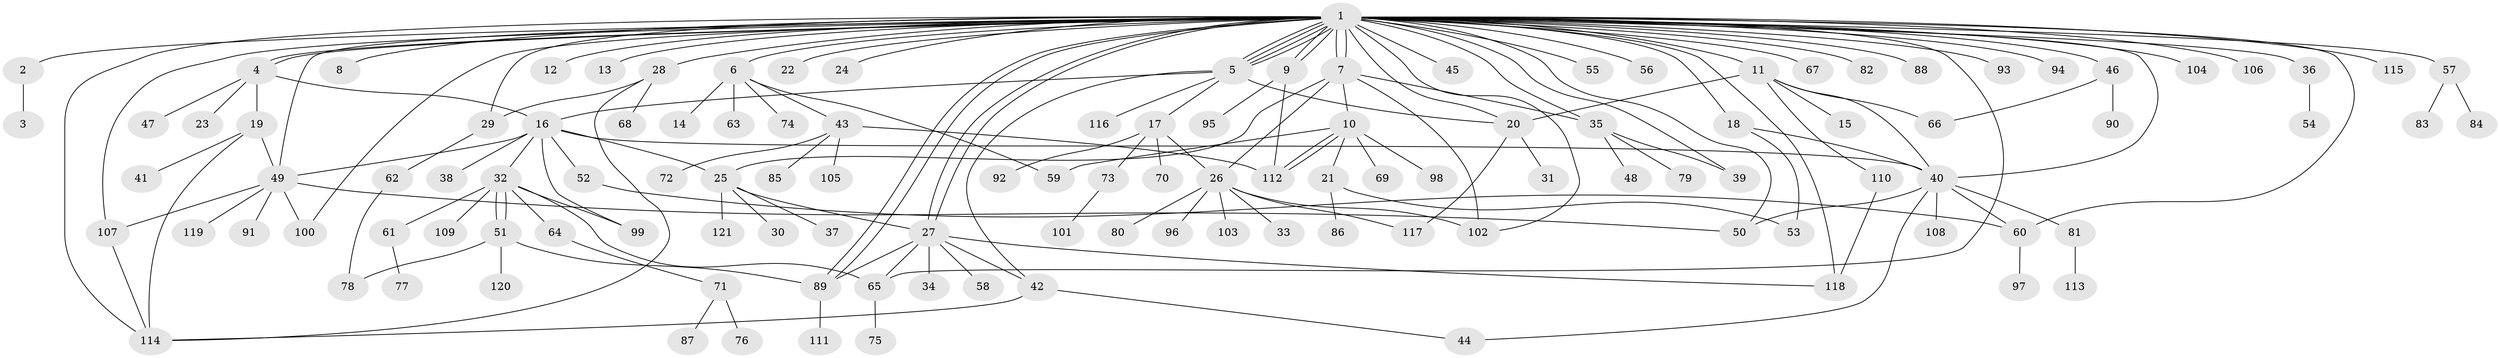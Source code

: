 // Generated by graph-tools (version 1.1) at 2025/35/03/09/25 02:35:48]
// undirected, 121 vertices, 172 edges
graph export_dot {
graph [start="1"]
  node [color=gray90,style=filled];
  1;
  2;
  3;
  4;
  5;
  6;
  7;
  8;
  9;
  10;
  11;
  12;
  13;
  14;
  15;
  16;
  17;
  18;
  19;
  20;
  21;
  22;
  23;
  24;
  25;
  26;
  27;
  28;
  29;
  30;
  31;
  32;
  33;
  34;
  35;
  36;
  37;
  38;
  39;
  40;
  41;
  42;
  43;
  44;
  45;
  46;
  47;
  48;
  49;
  50;
  51;
  52;
  53;
  54;
  55;
  56;
  57;
  58;
  59;
  60;
  61;
  62;
  63;
  64;
  65;
  66;
  67;
  68;
  69;
  70;
  71;
  72;
  73;
  74;
  75;
  76;
  77;
  78;
  79;
  80;
  81;
  82;
  83;
  84;
  85;
  86;
  87;
  88;
  89;
  90;
  91;
  92;
  93;
  94;
  95;
  96;
  97;
  98;
  99;
  100;
  101;
  102;
  103;
  104;
  105;
  106;
  107;
  108;
  109;
  110;
  111;
  112;
  113;
  114;
  115;
  116;
  117;
  118;
  119;
  120;
  121;
  1 -- 2;
  1 -- 4;
  1 -- 4;
  1 -- 5;
  1 -- 5;
  1 -- 5;
  1 -- 5;
  1 -- 6;
  1 -- 7;
  1 -- 7;
  1 -- 8;
  1 -- 9;
  1 -- 9;
  1 -- 11;
  1 -- 12;
  1 -- 13;
  1 -- 18;
  1 -- 20;
  1 -- 22;
  1 -- 24;
  1 -- 27;
  1 -- 27;
  1 -- 28;
  1 -- 29;
  1 -- 35;
  1 -- 36;
  1 -- 39;
  1 -- 40;
  1 -- 45;
  1 -- 46;
  1 -- 49;
  1 -- 50;
  1 -- 55;
  1 -- 56;
  1 -- 57;
  1 -- 60;
  1 -- 65;
  1 -- 67;
  1 -- 82;
  1 -- 88;
  1 -- 89;
  1 -- 89;
  1 -- 93;
  1 -- 94;
  1 -- 100;
  1 -- 102;
  1 -- 104;
  1 -- 106;
  1 -- 107;
  1 -- 114;
  1 -- 115;
  1 -- 118;
  2 -- 3;
  4 -- 16;
  4 -- 19;
  4 -- 23;
  4 -- 47;
  5 -- 16;
  5 -- 17;
  5 -- 20;
  5 -- 42;
  5 -- 116;
  6 -- 14;
  6 -- 43;
  6 -- 59;
  6 -- 63;
  6 -- 74;
  7 -- 10;
  7 -- 25;
  7 -- 26;
  7 -- 35;
  7 -- 102;
  9 -- 95;
  9 -- 112;
  10 -- 21;
  10 -- 59;
  10 -- 69;
  10 -- 98;
  10 -- 112;
  10 -- 112;
  11 -- 15;
  11 -- 20;
  11 -- 40;
  11 -- 66;
  11 -- 110;
  16 -- 25;
  16 -- 32;
  16 -- 38;
  16 -- 40;
  16 -- 49;
  16 -- 52;
  16 -- 99;
  17 -- 26;
  17 -- 70;
  17 -- 73;
  17 -- 92;
  18 -- 40;
  18 -- 53;
  19 -- 41;
  19 -- 49;
  19 -- 114;
  20 -- 31;
  20 -- 117;
  21 -- 53;
  21 -- 86;
  25 -- 27;
  25 -- 30;
  25 -- 37;
  25 -- 121;
  26 -- 33;
  26 -- 80;
  26 -- 96;
  26 -- 102;
  26 -- 103;
  26 -- 117;
  27 -- 34;
  27 -- 42;
  27 -- 58;
  27 -- 65;
  27 -- 89;
  27 -- 118;
  28 -- 29;
  28 -- 68;
  28 -- 114;
  29 -- 62;
  32 -- 51;
  32 -- 51;
  32 -- 61;
  32 -- 64;
  32 -- 65;
  32 -- 99;
  32 -- 109;
  35 -- 39;
  35 -- 48;
  35 -- 79;
  36 -- 54;
  40 -- 44;
  40 -- 50;
  40 -- 60;
  40 -- 81;
  40 -- 108;
  42 -- 44;
  42 -- 114;
  43 -- 72;
  43 -- 85;
  43 -- 105;
  43 -- 112;
  46 -- 66;
  46 -- 90;
  49 -- 50;
  49 -- 91;
  49 -- 100;
  49 -- 107;
  49 -- 119;
  51 -- 78;
  51 -- 89;
  51 -- 120;
  52 -- 60;
  57 -- 83;
  57 -- 84;
  60 -- 97;
  61 -- 77;
  62 -- 78;
  64 -- 71;
  65 -- 75;
  71 -- 76;
  71 -- 87;
  73 -- 101;
  81 -- 113;
  89 -- 111;
  107 -- 114;
  110 -- 118;
}
